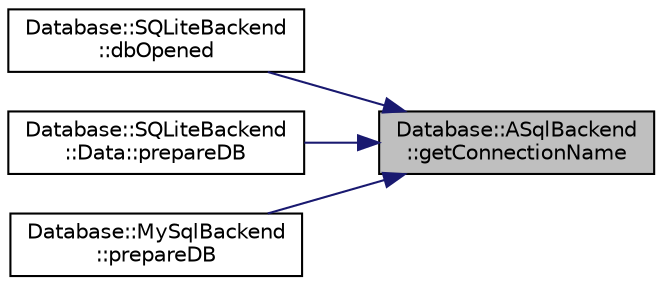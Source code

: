 digraph "Database::ASqlBackend::getConnectionName"
{
 // LATEX_PDF_SIZE
  edge [fontname="Helvetica",fontsize="10",labelfontname="Helvetica",labelfontsize="10"];
  node [fontname="Helvetica",fontsize="10",shape=record];
  rankdir="RL";
  Node1 [label="Database::ASqlBackend\l::getConnectionName",height=0.2,width=0.4,color="black", fillcolor="grey75", style="filled", fontcolor="black",tooltip="Get connection name."];
  Node1 -> Node2 [dir="back",color="midnightblue",fontsize="10",style="solid",fontname="Helvetica"];
  Node2 [label="Database::SQLiteBackend\l::dbOpened",height=0.2,width=0.4,color="black", fillcolor="white", style="filled",URL="$class_database_1_1_s_q_lite_backend.html#ac321e2104cac7c71cc63803f9eb3a4d1",tooltip="called when DB was opened."];
  Node1 -> Node3 [dir="back",color="midnightblue",fontsize="10",style="solid",fontname="Helvetica"];
  Node3 [label="Database::SQLiteBackend\l::Data::prepareDB",height=0.2,width=0.4,color="black", fillcolor="white", style="filled",URL="$struct_database_1_1_s_q_lite_backend_1_1_data.html#a4e9819a82870874aac6de30a06d2adb4",tooltip=" "];
  Node1 -> Node4 [dir="back",color="midnightblue",fontsize="10",style="solid",fontname="Helvetica"];
  Node4 [label="Database::MySqlBackend\l::prepareDB",height=0.2,width=0.4,color="black", fillcolor="white", style="filled",URL="$class_database_1_1_my_sql_backend.html#a80a5cdebf15d65513edcbb80b3cbdb54",tooltip="database preparation"];
}
